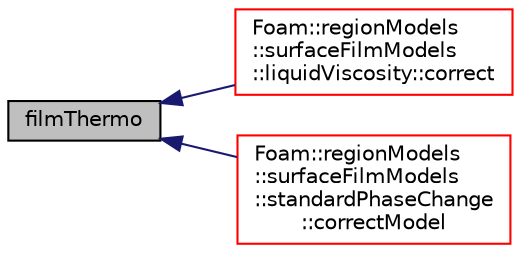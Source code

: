 digraph "filmThermo"
{
  bgcolor="transparent";
  edge [fontname="Helvetica",fontsize="10",labelfontname="Helvetica",labelfontsize="10"];
  node [fontname="Helvetica",fontsize="10",shape=record];
  rankdir="LR";
  Node3488 [label="filmThermo",height=0.2,width=0.4,color="black", fillcolor="grey75", style="filled", fontcolor="black"];
  Node3488 -> Node3489 [dir="back",color="midnightblue",fontsize="10",style="solid",fontname="Helvetica"];
  Node3489 [label="Foam::regionModels\l::surfaceFilmModels\l::liquidViscosity::correct",height=0.2,width=0.4,color="red",URL="$a30225.html#a2e639533765b4cde1bd3d0f0c528aa6c",tooltip="Correct. "];
  Node3488 -> Node3491 [dir="back",color="midnightblue",fontsize="10",style="solid",fontname="Helvetica"];
  Node3491 [label="Foam::regionModels\l::surfaceFilmModels\l::standardPhaseChange\l::correctModel",height=0.2,width=0.4,color="red",URL="$a30257.html#abd12427a5e2dc465d748364b75b41c46",tooltip="Correct. "];
}

